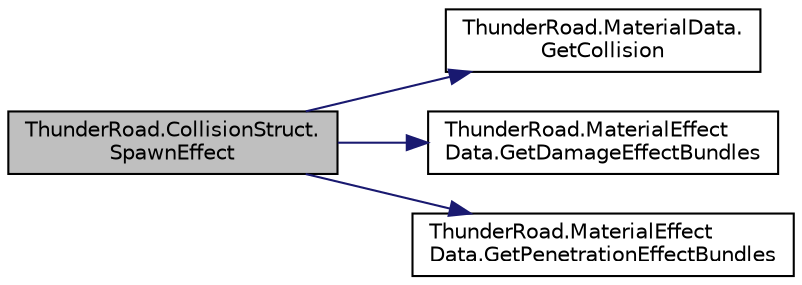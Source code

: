 digraph "ThunderRoad.CollisionStruct.SpawnEffect"
{
 // LATEX_PDF_SIZE
  edge [fontname="Helvetica",fontsize="10",labelfontname="Helvetica",labelfontsize="10"];
  node [fontname="Helvetica",fontsize="10",shape=record];
  rankdir="LR";
  Node1 [label="ThunderRoad.CollisionStruct.\lSpawnEffect",height=0.2,width=0.4,color="black", fillcolor="grey75", style="filled", fontcolor="black",tooltip="Spawns the effect."];
  Node1 -> Node2 [color="midnightblue",fontsize="10",style="solid",fontname="Helvetica"];
  Node2 [label="ThunderRoad.MaterialData.\lGetCollision",height=0.2,width=0.4,color="black", fillcolor="white", style="filled",URL="$class_thunder_road_1_1_material_data.html#a7b0e247a17ceab69529f572a643d3b34",tooltip="Gets the collision."];
  Node1 -> Node3 [color="midnightblue",fontsize="10",style="solid",fontname="Helvetica"];
  Node3 [label="ThunderRoad.MaterialEffect\lData.GetDamageEffectBundles",height=0.2,width=0.4,color="black", fillcolor="white", style="filled",URL="$class_thunder_road_1_1_material_effect_data.html#ac97705fc3289c780c35250b6ba2c7a2e",tooltip="Gets the damage effect bundles."];
  Node1 -> Node4 [color="midnightblue",fontsize="10",style="solid",fontname="Helvetica"];
  Node4 [label="ThunderRoad.MaterialEffect\lData.GetPenetrationEffectBundles",height=0.2,width=0.4,color="black", fillcolor="white", style="filled",URL="$class_thunder_road_1_1_material_effect_data.html#ae9136bd6f2da13803c25deeadae6e1f6",tooltip="Gets the penetration effect bundles."];
}
